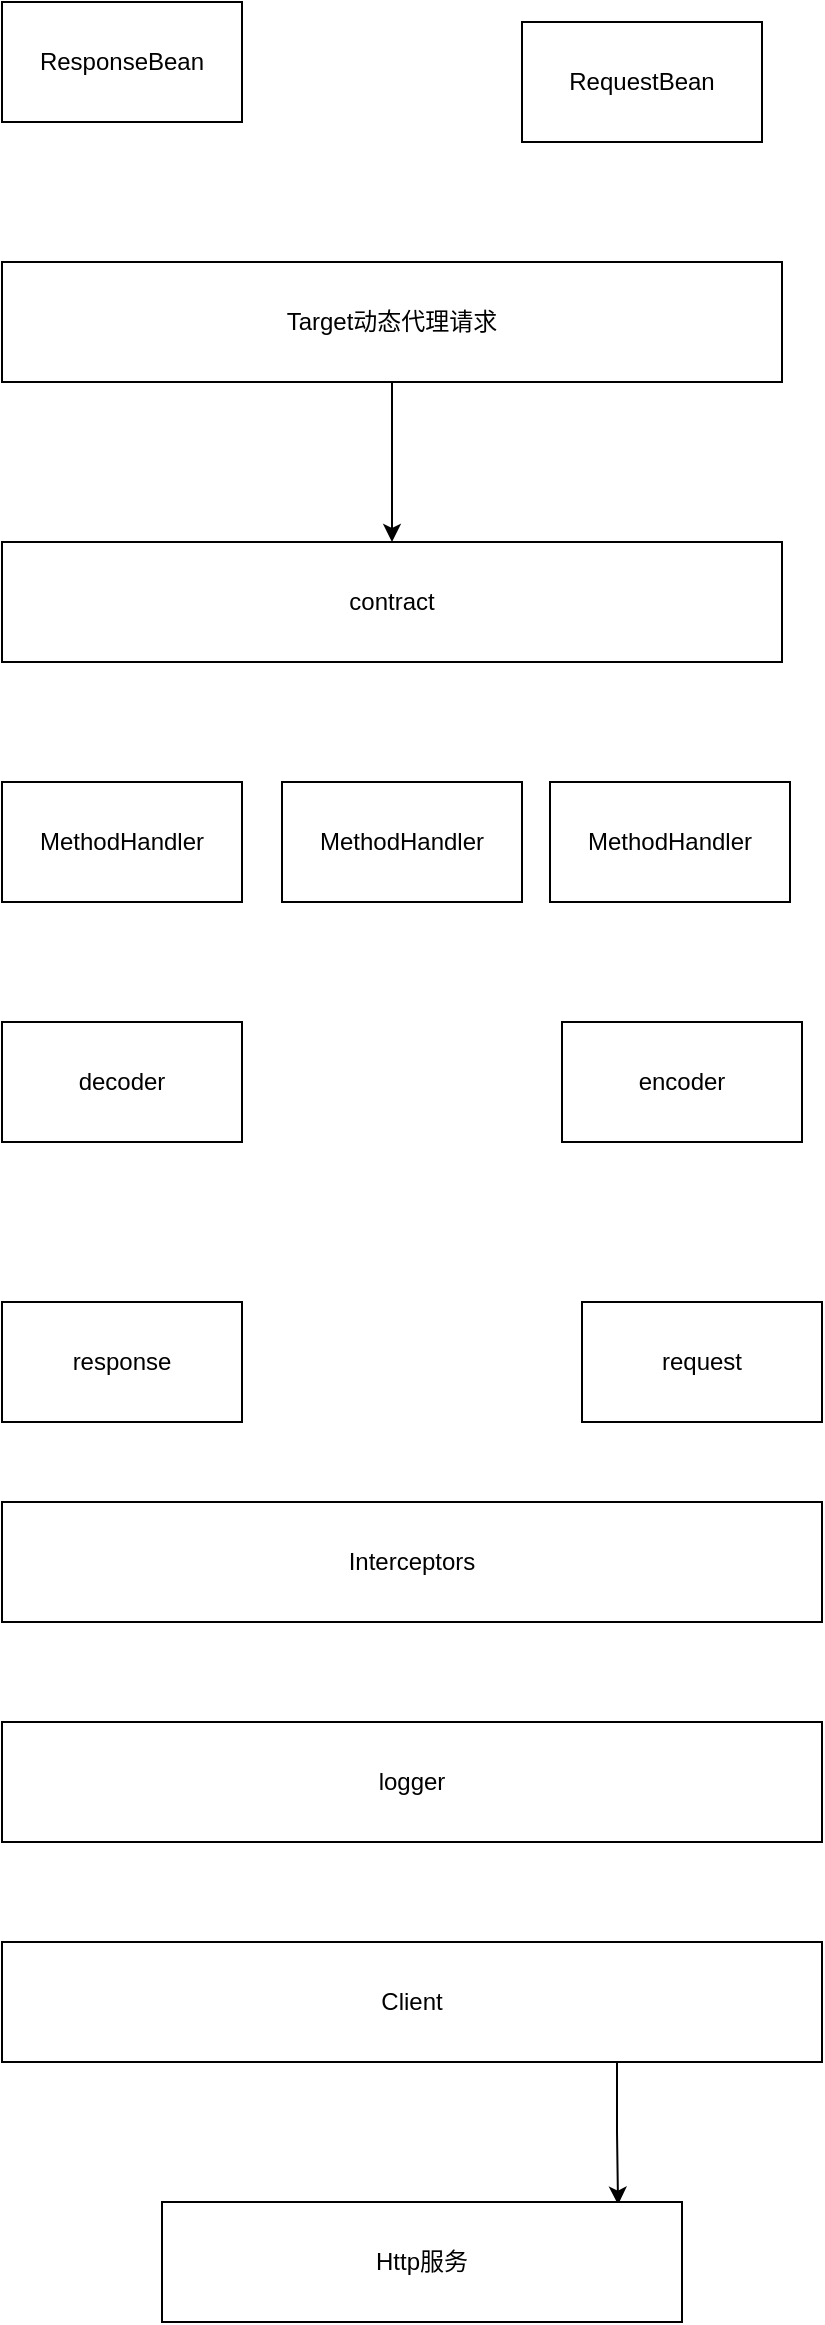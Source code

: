 <mxfile version="17.4.4" type="github">
  <diagram id="hINWN65_sMIN1A_LbTCs" name="第 1 页">
    <mxGraphModel dx="782" dy="1605" grid="1" gridSize="10" guides="1" tooltips="1" connect="1" arrows="1" fold="1" page="1" pageScale="1" pageWidth="827" pageHeight="1169" math="0" shadow="0">
      <root>
        <mxCell id="0" />
        <mxCell id="1" parent="0" />
        <mxCell id="X2OQrwyA2pg-tkAUDYB3-3" value="" style="edgeStyle=orthogonalEdgeStyle;rounded=0;orthogonalLoop=1;jettySize=auto;html=1;" edge="1" parent="1" source="X2OQrwyA2pg-tkAUDYB3-1" target="X2OQrwyA2pg-tkAUDYB3-2">
          <mxGeometry relative="1" as="geometry" />
        </mxCell>
        <mxCell id="X2OQrwyA2pg-tkAUDYB3-1" value="Target动态代理请求" style="rounded=0;whiteSpace=wrap;html=1;" vertex="1" parent="1">
          <mxGeometry x="140" y="50" width="390" height="60" as="geometry" />
        </mxCell>
        <mxCell id="X2OQrwyA2pg-tkAUDYB3-2" value="contract" style="whiteSpace=wrap;html=1;rounded=0;" vertex="1" parent="1">
          <mxGeometry x="140" y="190" width="390" height="60" as="geometry" />
        </mxCell>
        <mxCell id="X2OQrwyA2pg-tkAUDYB3-4" value="MethodHandler" style="rounded=0;whiteSpace=wrap;html=1;" vertex="1" parent="1">
          <mxGeometry x="140" y="310" width="120" height="60" as="geometry" />
        </mxCell>
        <mxCell id="X2OQrwyA2pg-tkAUDYB3-5" value="&lt;span&gt;MethodHandler&lt;/span&gt;" style="rounded=0;whiteSpace=wrap;html=1;" vertex="1" parent="1">
          <mxGeometry x="280" y="310" width="120" height="60" as="geometry" />
        </mxCell>
        <mxCell id="X2OQrwyA2pg-tkAUDYB3-6" value="MethodHandler" style="rounded=0;whiteSpace=wrap;html=1;" vertex="1" parent="1">
          <mxGeometry x="414" y="310" width="120" height="60" as="geometry" />
        </mxCell>
        <mxCell id="X2OQrwyA2pg-tkAUDYB3-7" value="decoder" style="rounded=0;whiteSpace=wrap;html=1;" vertex="1" parent="1">
          <mxGeometry x="140" y="430" width="120" height="60" as="geometry" />
        </mxCell>
        <mxCell id="X2OQrwyA2pg-tkAUDYB3-8" value="encoder" style="rounded=0;whiteSpace=wrap;html=1;" vertex="1" parent="1">
          <mxGeometry x="420" y="430" width="120" height="60" as="geometry" />
        </mxCell>
        <mxCell id="X2OQrwyA2pg-tkAUDYB3-9" value="response" style="rounded=0;whiteSpace=wrap;html=1;" vertex="1" parent="1">
          <mxGeometry x="140" y="570" width="120" height="60" as="geometry" />
        </mxCell>
        <mxCell id="X2OQrwyA2pg-tkAUDYB3-10" value="request" style="rounded=0;whiteSpace=wrap;html=1;" vertex="1" parent="1">
          <mxGeometry x="430" y="570" width="120" height="60" as="geometry" />
        </mxCell>
        <mxCell id="X2OQrwyA2pg-tkAUDYB3-11" value="Interceptors" style="rounded=0;whiteSpace=wrap;html=1;" vertex="1" parent="1">
          <mxGeometry x="140" y="670" width="410" height="60" as="geometry" />
        </mxCell>
        <mxCell id="X2OQrwyA2pg-tkAUDYB3-12" value="logger" style="rounded=0;whiteSpace=wrap;html=1;" vertex="1" parent="1">
          <mxGeometry x="140" y="780" width="410" height="60" as="geometry" />
        </mxCell>
        <mxCell id="X2OQrwyA2pg-tkAUDYB3-15" style="edgeStyle=orthogonalEdgeStyle;rounded=0;orthogonalLoop=1;jettySize=auto;html=1;exitX=0.75;exitY=1;exitDx=0;exitDy=0;entryX=0.877;entryY=0.022;entryDx=0;entryDy=0;entryPerimeter=0;" edge="1" parent="1" source="X2OQrwyA2pg-tkAUDYB3-13" target="X2OQrwyA2pg-tkAUDYB3-14">
          <mxGeometry relative="1" as="geometry" />
        </mxCell>
        <mxCell id="X2OQrwyA2pg-tkAUDYB3-13" value="Client" style="rounded=0;whiteSpace=wrap;html=1;" vertex="1" parent="1">
          <mxGeometry x="140" y="890" width="410" height="60" as="geometry" />
        </mxCell>
        <mxCell id="X2OQrwyA2pg-tkAUDYB3-14" value="Http服务" style="rounded=0;whiteSpace=wrap;html=1;" vertex="1" parent="1">
          <mxGeometry x="220" y="1020" width="260" height="60" as="geometry" />
        </mxCell>
        <mxCell id="X2OQrwyA2pg-tkAUDYB3-16" value="RequestBean" style="rounded=0;whiteSpace=wrap;html=1;" vertex="1" parent="1">
          <mxGeometry x="400" y="-70" width="120" height="60" as="geometry" />
        </mxCell>
        <mxCell id="X2OQrwyA2pg-tkAUDYB3-17" value="ResponseBean" style="rounded=0;whiteSpace=wrap;html=1;" vertex="1" parent="1">
          <mxGeometry x="140" y="-80" width="120" height="60" as="geometry" />
        </mxCell>
      </root>
    </mxGraphModel>
  </diagram>
</mxfile>
